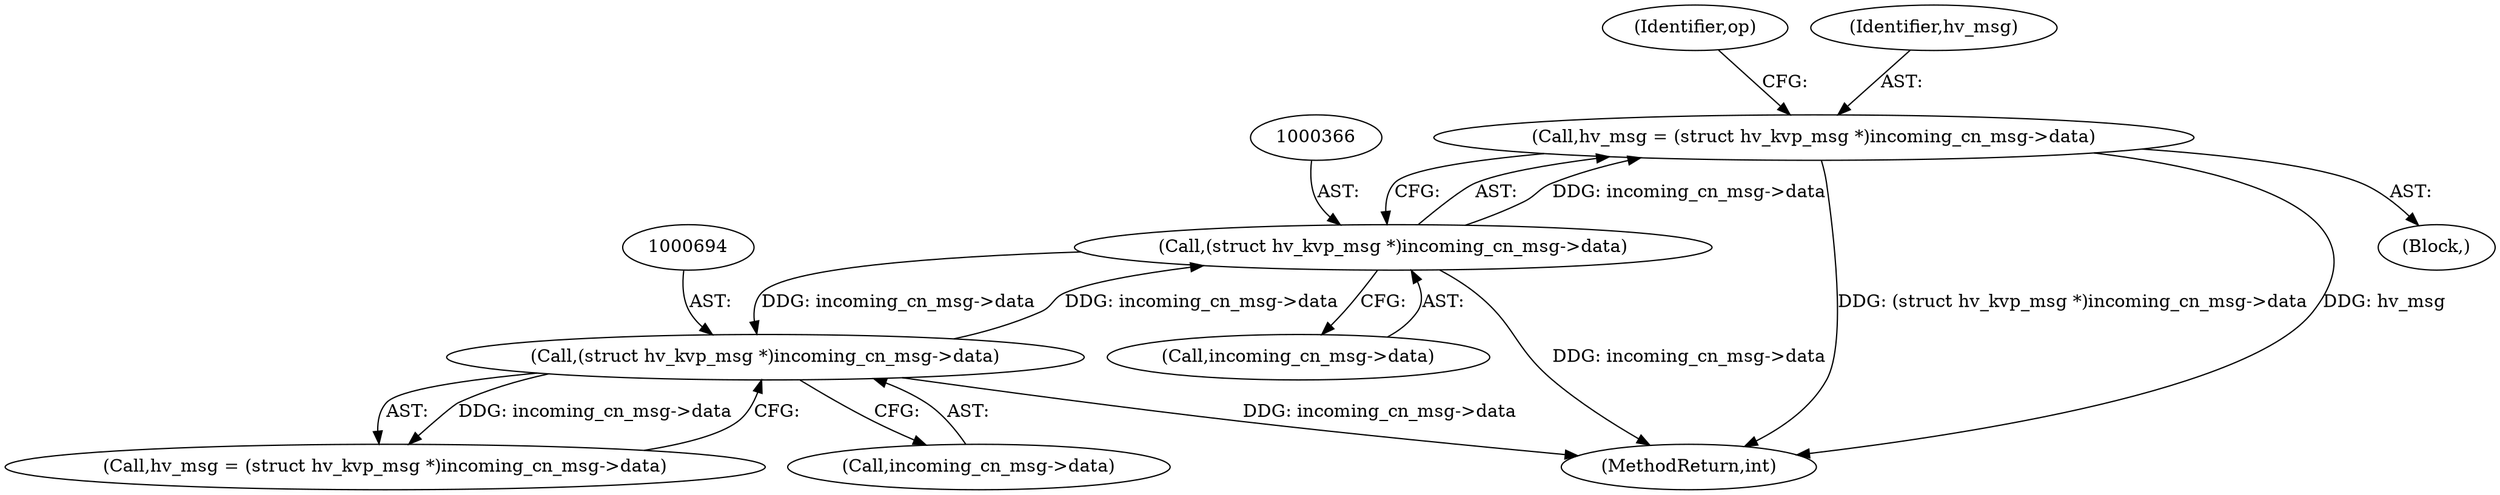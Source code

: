 digraph "0_linux_95a69adab9acfc3981c504737a2b6578e4d846ef@pointer" {
"1000363" [label="(Call,hv_msg = (struct hv_kvp_msg *)incoming_cn_msg->data)"];
"1000365" [label="(Call,(struct hv_kvp_msg *)incoming_cn_msg->data)"];
"1000693" [label="(Call,(struct hv_kvp_msg *)incoming_cn_msg->data)"];
"1000691" [label="(Call,hv_msg = (struct hv_kvp_msg *)incoming_cn_msg->data)"];
"1000367" [label="(Call,incoming_cn_msg->data)"];
"1000868" [label="(MethodReturn,int)"];
"1000363" [label="(Call,hv_msg = (struct hv_kvp_msg *)incoming_cn_msg->data)"];
"1000371" [label="(Identifier,op)"];
"1000289" [label="(Block,)"];
"1000364" [label="(Identifier,hv_msg)"];
"1000365" [label="(Call,(struct hv_kvp_msg *)incoming_cn_msg->data)"];
"1000693" [label="(Call,(struct hv_kvp_msg *)incoming_cn_msg->data)"];
"1000695" [label="(Call,incoming_cn_msg->data)"];
"1000363" -> "1000289"  [label="AST: "];
"1000363" -> "1000365"  [label="CFG: "];
"1000364" -> "1000363"  [label="AST: "];
"1000365" -> "1000363"  [label="AST: "];
"1000371" -> "1000363"  [label="CFG: "];
"1000363" -> "1000868"  [label="DDG: (struct hv_kvp_msg *)incoming_cn_msg->data"];
"1000363" -> "1000868"  [label="DDG: hv_msg"];
"1000365" -> "1000363"  [label="DDG: incoming_cn_msg->data"];
"1000365" -> "1000367"  [label="CFG: "];
"1000366" -> "1000365"  [label="AST: "];
"1000367" -> "1000365"  [label="AST: "];
"1000365" -> "1000868"  [label="DDG: incoming_cn_msg->data"];
"1000693" -> "1000365"  [label="DDG: incoming_cn_msg->data"];
"1000365" -> "1000693"  [label="DDG: incoming_cn_msg->data"];
"1000693" -> "1000691"  [label="AST: "];
"1000693" -> "1000695"  [label="CFG: "];
"1000694" -> "1000693"  [label="AST: "];
"1000695" -> "1000693"  [label="AST: "];
"1000691" -> "1000693"  [label="CFG: "];
"1000693" -> "1000868"  [label="DDG: incoming_cn_msg->data"];
"1000693" -> "1000691"  [label="DDG: incoming_cn_msg->data"];
}
